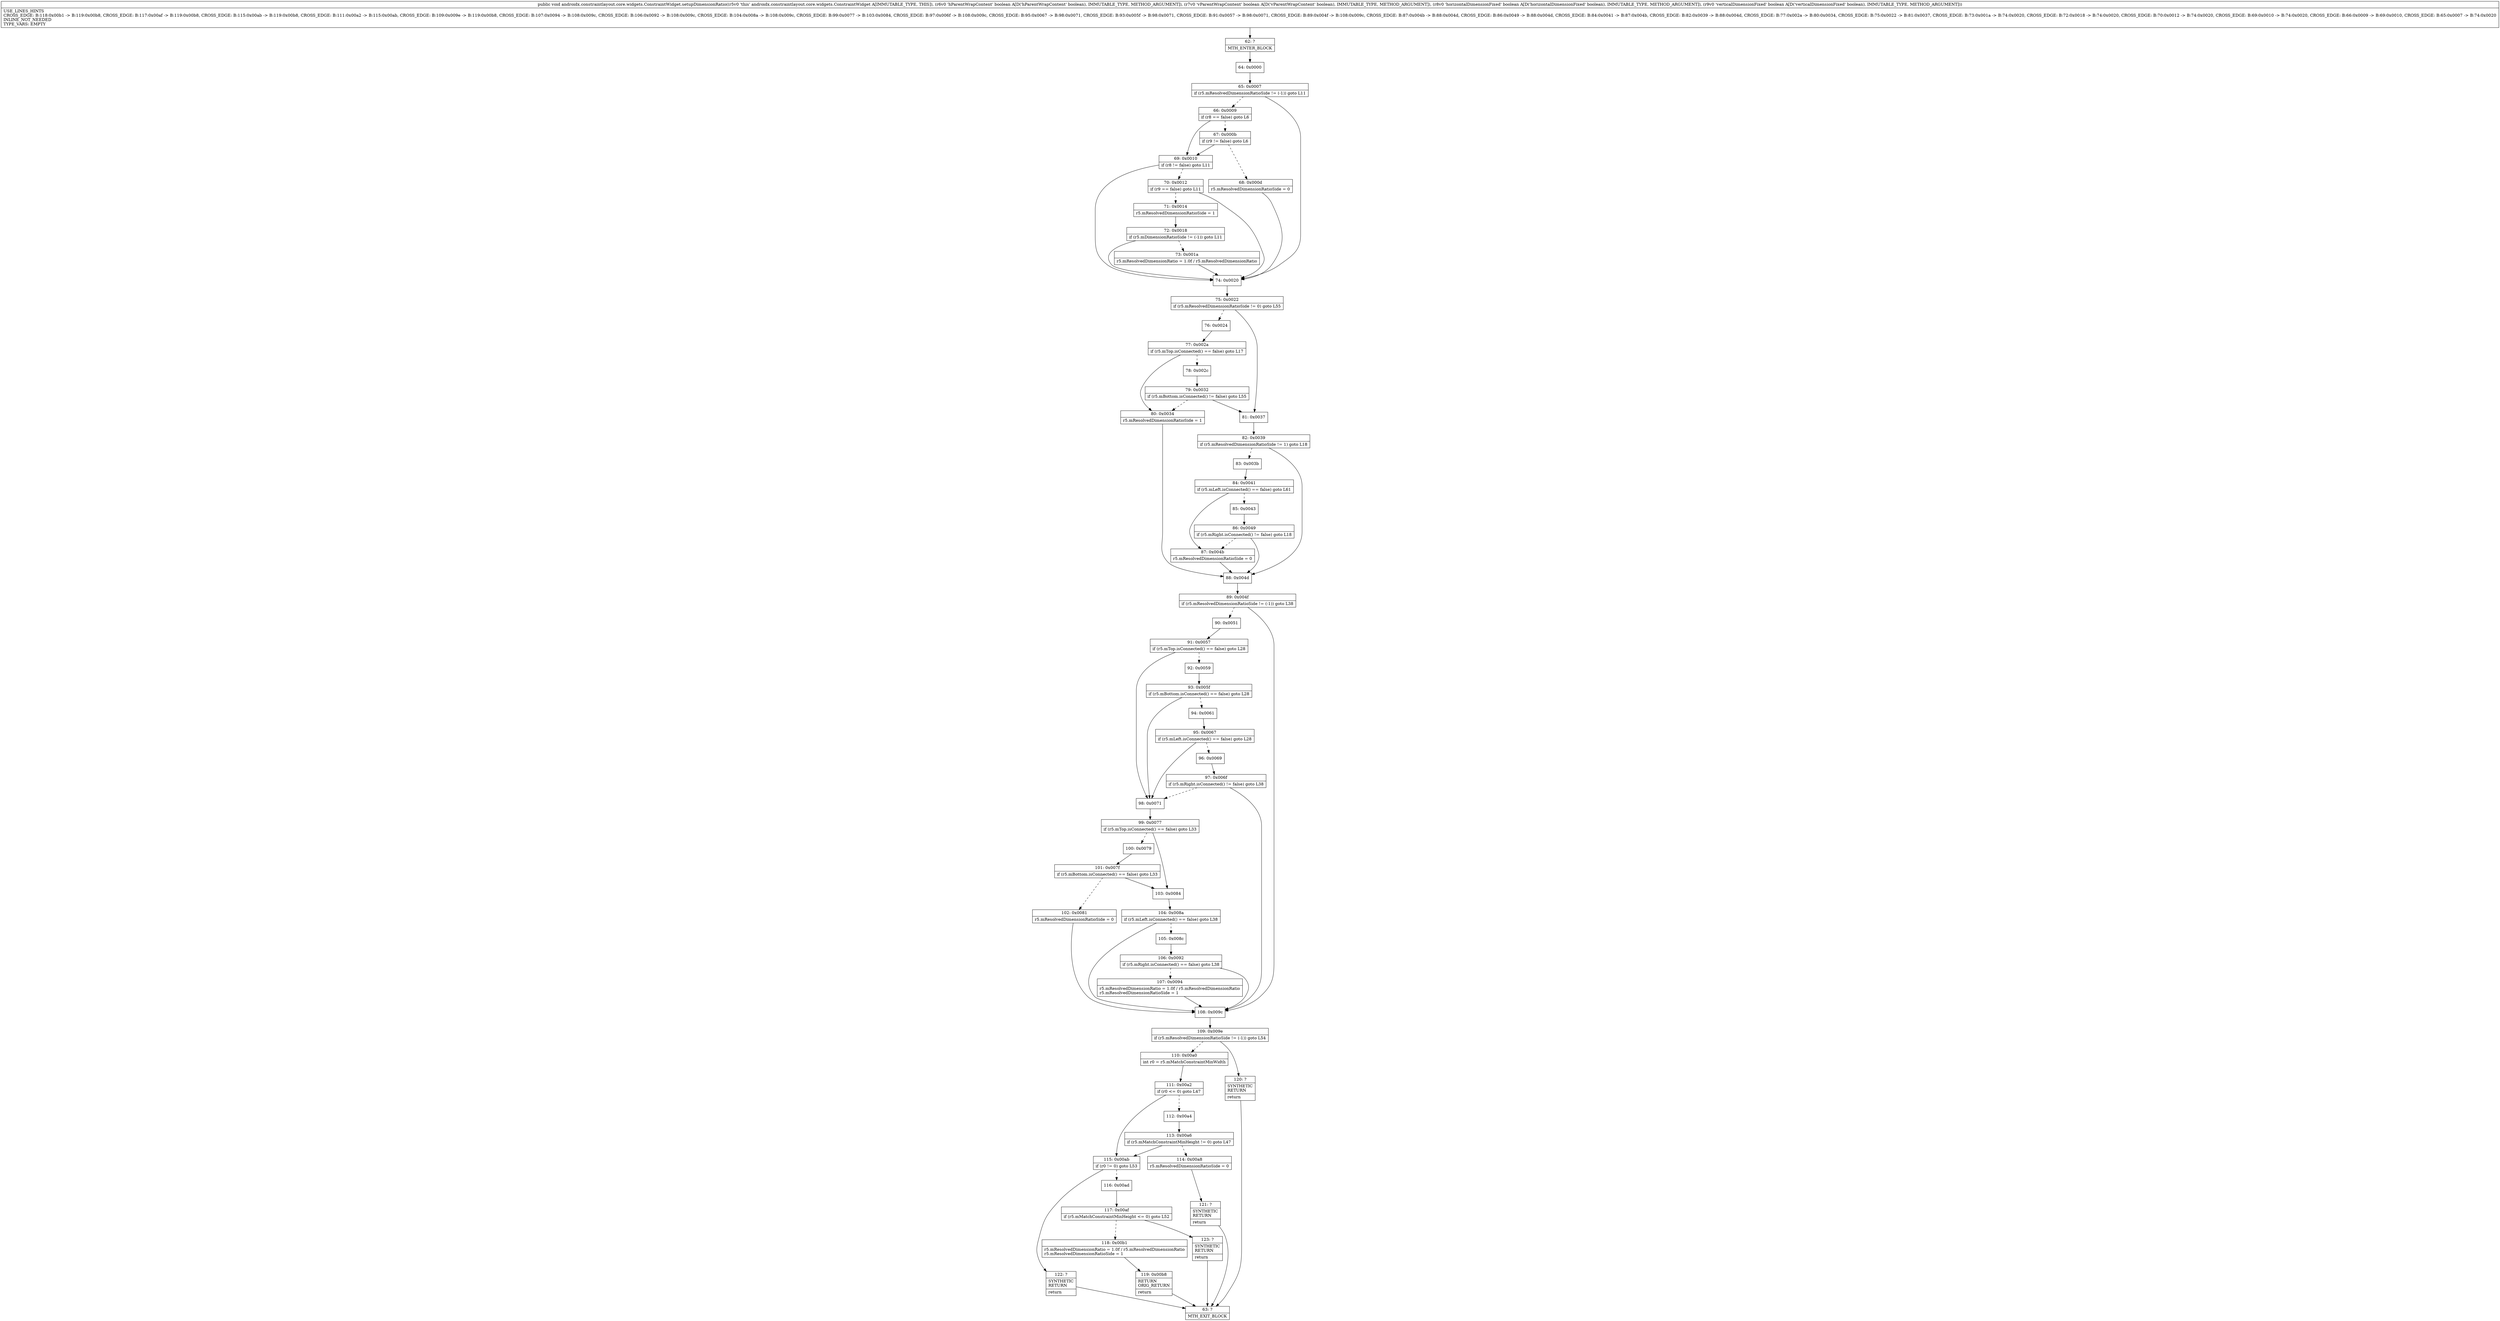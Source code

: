 digraph "CFG forandroidx.constraintlayout.core.widgets.ConstraintWidget.setupDimensionRatio(ZZZZ)V" {
Node_62 [shape=record,label="{62\:\ ?|MTH_ENTER_BLOCK\l}"];
Node_64 [shape=record,label="{64\:\ 0x0000}"];
Node_65 [shape=record,label="{65\:\ 0x0007|if (r5.mResolvedDimensionRatioSide != (\-1)) goto L11\l}"];
Node_66 [shape=record,label="{66\:\ 0x0009|if (r8 == false) goto L6\l}"];
Node_67 [shape=record,label="{67\:\ 0x000b|if (r9 != false) goto L6\l}"];
Node_68 [shape=record,label="{68\:\ 0x000d|r5.mResolvedDimensionRatioSide = 0\l}"];
Node_69 [shape=record,label="{69\:\ 0x0010|if (r8 != false) goto L11\l}"];
Node_70 [shape=record,label="{70\:\ 0x0012|if (r9 == false) goto L11\l}"];
Node_71 [shape=record,label="{71\:\ 0x0014|r5.mResolvedDimensionRatioSide = 1\l}"];
Node_72 [shape=record,label="{72\:\ 0x0018|if (r5.mDimensionRatioSide != (\-1)) goto L11\l}"];
Node_73 [shape=record,label="{73\:\ 0x001a|r5.mResolvedDimensionRatio = 1.0f \/ r5.mResolvedDimensionRatio\l}"];
Node_74 [shape=record,label="{74\:\ 0x0020}"];
Node_75 [shape=record,label="{75\:\ 0x0022|if (r5.mResolvedDimensionRatioSide != 0) goto L55\l}"];
Node_76 [shape=record,label="{76\:\ 0x0024}"];
Node_77 [shape=record,label="{77\:\ 0x002a|if (r5.mTop.isConnected() == false) goto L17\l}"];
Node_78 [shape=record,label="{78\:\ 0x002c}"];
Node_79 [shape=record,label="{79\:\ 0x0032|if (r5.mBottom.isConnected() != false) goto L55\l}"];
Node_80 [shape=record,label="{80\:\ 0x0034|r5.mResolvedDimensionRatioSide = 1\l}"];
Node_88 [shape=record,label="{88\:\ 0x004d}"];
Node_89 [shape=record,label="{89\:\ 0x004f|if (r5.mResolvedDimensionRatioSide != (\-1)) goto L38\l}"];
Node_90 [shape=record,label="{90\:\ 0x0051}"];
Node_91 [shape=record,label="{91\:\ 0x0057|if (r5.mTop.isConnected() == false) goto L28\l}"];
Node_92 [shape=record,label="{92\:\ 0x0059}"];
Node_93 [shape=record,label="{93\:\ 0x005f|if (r5.mBottom.isConnected() == false) goto L28\l}"];
Node_94 [shape=record,label="{94\:\ 0x0061}"];
Node_95 [shape=record,label="{95\:\ 0x0067|if (r5.mLeft.isConnected() == false) goto L28\l}"];
Node_96 [shape=record,label="{96\:\ 0x0069}"];
Node_97 [shape=record,label="{97\:\ 0x006f|if (r5.mRight.isConnected() != false) goto L38\l}"];
Node_98 [shape=record,label="{98\:\ 0x0071}"];
Node_99 [shape=record,label="{99\:\ 0x0077|if (r5.mTop.isConnected() == false) goto L33\l}"];
Node_100 [shape=record,label="{100\:\ 0x0079}"];
Node_101 [shape=record,label="{101\:\ 0x007f|if (r5.mBottom.isConnected() == false) goto L33\l}"];
Node_102 [shape=record,label="{102\:\ 0x0081|r5.mResolvedDimensionRatioSide = 0\l}"];
Node_103 [shape=record,label="{103\:\ 0x0084}"];
Node_104 [shape=record,label="{104\:\ 0x008a|if (r5.mLeft.isConnected() == false) goto L38\l}"];
Node_105 [shape=record,label="{105\:\ 0x008c}"];
Node_106 [shape=record,label="{106\:\ 0x0092|if (r5.mRight.isConnected() == false) goto L38\l}"];
Node_107 [shape=record,label="{107\:\ 0x0094|r5.mResolvedDimensionRatio = 1.0f \/ r5.mResolvedDimensionRatio\lr5.mResolvedDimensionRatioSide = 1\l}"];
Node_108 [shape=record,label="{108\:\ 0x009c}"];
Node_109 [shape=record,label="{109\:\ 0x009e|if (r5.mResolvedDimensionRatioSide != (\-1)) goto L54\l}"];
Node_110 [shape=record,label="{110\:\ 0x00a0|int r0 = r5.mMatchConstraintMinWidth\l}"];
Node_111 [shape=record,label="{111\:\ 0x00a2|if (r0 \<= 0) goto L47\l}"];
Node_112 [shape=record,label="{112\:\ 0x00a4}"];
Node_113 [shape=record,label="{113\:\ 0x00a6|if (r5.mMatchConstraintMinHeight != 0) goto L47\l}"];
Node_114 [shape=record,label="{114\:\ 0x00a8|r5.mResolvedDimensionRatioSide = 0\l}"];
Node_121 [shape=record,label="{121\:\ ?|SYNTHETIC\lRETURN\l|return\l}"];
Node_63 [shape=record,label="{63\:\ ?|MTH_EXIT_BLOCK\l}"];
Node_115 [shape=record,label="{115\:\ 0x00ab|if (r0 != 0) goto L53\l}"];
Node_116 [shape=record,label="{116\:\ 0x00ad}"];
Node_117 [shape=record,label="{117\:\ 0x00af|if (r5.mMatchConstraintMinHeight \<= 0) goto L52\l}"];
Node_118 [shape=record,label="{118\:\ 0x00b1|r5.mResolvedDimensionRatio = 1.0f \/ r5.mResolvedDimensionRatio\lr5.mResolvedDimensionRatioSide = 1\l}"];
Node_119 [shape=record,label="{119\:\ 0x00b8|RETURN\lORIG_RETURN\l|return\l}"];
Node_123 [shape=record,label="{123\:\ ?|SYNTHETIC\lRETURN\l|return\l}"];
Node_122 [shape=record,label="{122\:\ ?|SYNTHETIC\lRETURN\l|return\l}"];
Node_120 [shape=record,label="{120\:\ ?|SYNTHETIC\lRETURN\l|return\l}"];
Node_81 [shape=record,label="{81\:\ 0x0037}"];
Node_82 [shape=record,label="{82\:\ 0x0039|if (r5.mResolvedDimensionRatioSide != 1) goto L18\l}"];
Node_83 [shape=record,label="{83\:\ 0x003b}"];
Node_84 [shape=record,label="{84\:\ 0x0041|if (r5.mLeft.isConnected() == false) goto L61\l}"];
Node_85 [shape=record,label="{85\:\ 0x0043}"];
Node_86 [shape=record,label="{86\:\ 0x0049|if (r5.mRight.isConnected() != false) goto L18\l}"];
Node_87 [shape=record,label="{87\:\ 0x004b|r5.mResolvedDimensionRatioSide = 0\l}"];
MethodNode[shape=record,label="{public void androidx.constraintlayout.core.widgets.ConstraintWidget.setupDimensionRatio((r5v0 'this' androidx.constraintlayout.core.widgets.ConstraintWidget A[IMMUTABLE_TYPE, THIS]), (r6v0 'hParentWrapContent' boolean A[D('hParentWrapContent' boolean), IMMUTABLE_TYPE, METHOD_ARGUMENT]), (r7v0 'vParentWrapContent' boolean A[D('vParentWrapContent' boolean), IMMUTABLE_TYPE, METHOD_ARGUMENT]), (r8v0 'horizontalDimensionFixed' boolean A[D('horizontalDimensionFixed' boolean), IMMUTABLE_TYPE, METHOD_ARGUMENT]), (r9v0 'verticalDimensionFixed' boolean A[D('verticalDimensionFixed' boolean), IMMUTABLE_TYPE, METHOD_ARGUMENT]))  | USE_LINES_HINTS\lCROSS_EDGE: B:118:0x00b1 \-\> B:119:0x00b8, CROSS_EDGE: B:117:0x00af \-\> B:119:0x00b8, CROSS_EDGE: B:115:0x00ab \-\> B:119:0x00b8, CROSS_EDGE: B:111:0x00a2 \-\> B:115:0x00ab, CROSS_EDGE: B:109:0x009e \-\> B:119:0x00b8, CROSS_EDGE: B:107:0x0094 \-\> B:108:0x009c, CROSS_EDGE: B:106:0x0092 \-\> B:108:0x009c, CROSS_EDGE: B:104:0x008a \-\> B:108:0x009c, CROSS_EDGE: B:99:0x0077 \-\> B:103:0x0084, CROSS_EDGE: B:97:0x006f \-\> B:108:0x009c, CROSS_EDGE: B:95:0x0067 \-\> B:98:0x0071, CROSS_EDGE: B:93:0x005f \-\> B:98:0x0071, CROSS_EDGE: B:91:0x0057 \-\> B:98:0x0071, CROSS_EDGE: B:89:0x004f \-\> B:108:0x009c, CROSS_EDGE: B:87:0x004b \-\> B:88:0x004d, CROSS_EDGE: B:86:0x0049 \-\> B:88:0x004d, CROSS_EDGE: B:84:0x0041 \-\> B:87:0x004b, CROSS_EDGE: B:82:0x0039 \-\> B:88:0x004d, CROSS_EDGE: B:77:0x002a \-\> B:80:0x0034, CROSS_EDGE: B:75:0x0022 \-\> B:81:0x0037, CROSS_EDGE: B:73:0x001a \-\> B:74:0x0020, CROSS_EDGE: B:72:0x0018 \-\> B:74:0x0020, CROSS_EDGE: B:70:0x0012 \-\> B:74:0x0020, CROSS_EDGE: B:69:0x0010 \-\> B:74:0x0020, CROSS_EDGE: B:66:0x0009 \-\> B:69:0x0010, CROSS_EDGE: B:65:0x0007 \-\> B:74:0x0020\lINLINE_NOT_NEEDED\lTYPE_VARS: EMPTY\l}"];
MethodNode -> Node_62;Node_62 -> Node_64;
Node_64 -> Node_65;
Node_65 -> Node_66[style=dashed];
Node_65 -> Node_74;
Node_66 -> Node_67[style=dashed];
Node_66 -> Node_69;
Node_67 -> Node_68[style=dashed];
Node_67 -> Node_69;
Node_68 -> Node_74;
Node_69 -> Node_70[style=dashed];
Node_69 -> Node_74;
Node_70 -> Node_71[style=dashed];
Node_70 -> Node_74;
Node_71 -> Node_72;
Node_72 -> Node_73[style=dashed];
Node_72 -> Node_74;
Node_73 -> Node_74;
Node_74 -> Node_75;
Node_75 -> Node_76[style=dashed];
Node_75 -> Node_81;
Node_76 -> Node_77;
Node_77 -> Node_78[style=dashed];
Node_77 -> Node_80;
Node_78 -> Node_79;
Node_79 -> Node_80[style=dashed];
Node_79 -> Node_81;
Node_80 -> Node_88;
Node_88 -> Node_89;
Node_89 -> Node_90[style=dashed];
Node_89 -> Node_108;
Node_90 -> Node_91;
Node_91 -> Node_92[style=dashed];
Node_91 -> Node_98;
Node_92 -> Node_93;
Node_93 -> Node_94[style=dashed];
Node_93 -> Node_98;
Node_94 -> Node_95;
Node_95 -> Node_96[style=dashed];
Node_95 -> Node_98;
Node_96 -> Node_97;
Node_97 -> Node_98[style=dashed];
Node_97 -> Node_108;
Node_98 -> Node_99;
Node_99 -> Node_100[style=dashed];
Node_99 -> Node_103;
Node_100 -> Node_101;
Node_101 -> Node_102[style=dashed];
Node_101 -> Node_103;
Node_102 -> Node_108;
Node_103 -> Node_104;
Node_104 -> Node_105[style=dashed];
Node_104 -> Node_108;
Node_105 -> Node_106;
Node_106 -> Node_107[style=dashed];
Node_106 -> Node_108;
Node_107 -> Node_108;
Node_108 -> Node_109;
Node_109 -> Node_110[style=dashed];
Node_109 -> Node_120;
Node_110 -> Node_111;
Node_111 -> Node_112[style=dashed];
Node_111 -> Node_115;
Node_112 -> Node_113;
Node_113 -> Node_114[style=dashed];
Node_113 -> Node_115;
Node_114 -> Node_121;
Node_121 -> Node_63;
Node_115 -> Node_116[style=dashed];
Node_115 -> Node_122;
Node_116 -> Node_117;
Node_117 -> Node_118[style=dashed];
Node_117 -> Node_123;
Node_118 -> Node_119;
Node_119 -> Node_63;
Node_123 -> Node_63;
Node_122 -> Node_63;
Node_120 -> Node_63;
Node_81 -> Node_82;
Node_82 -> Node_83[style=dashed];
Node_82 -> Node_88;
Node_83 -> Node_84;
Node_84 -> Node_85[style=dashed];
Node_84 -> Node_87;
Node_85 -> Node_86;
Node_86 -> Node_87[style=dashed];
Node_86 -> Node_88;
Node_87 -> Node_88;
}

